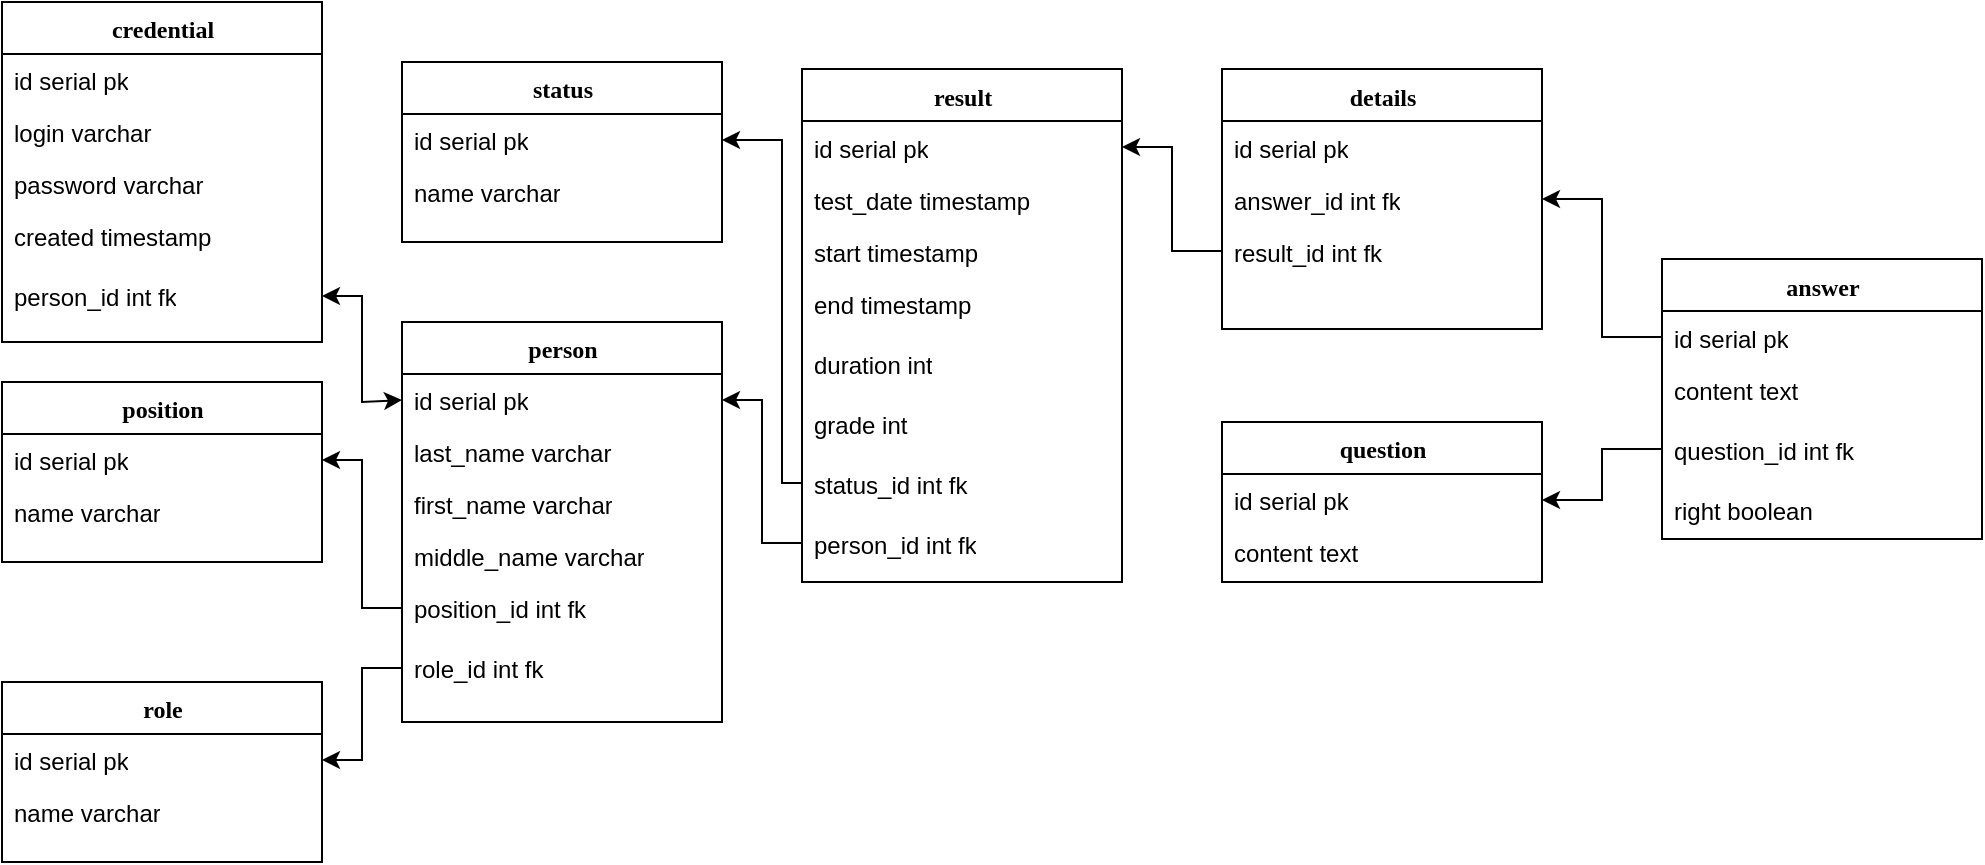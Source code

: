 <mxfile version="20.0.1" type="github">
  <diagram name="Page-1" id="9f46799a-70d6-7492-0946-bef42562c5a5">
    <mxGraphModel dx="1422" dy="762" grid="1" gridSize="10" guides="1" tooltips="1" connect="1" arrows="1" fold="1" page="1" pageScale="1" pageWidth="1100" pageHeight="850" background="none" math="0" shadow="0">
      <root>
        <mxCell id="0" />
        <mxCell id="1" parent="0" />
        <mxCell id="78961159f06e98e8-17" value="person" style="swimlane;html=1;fontStyle=1;align=center;verticalAlign=top;childLayout=stackLayout;horizontal=1;startSize=26;horizontalStack=0;resizeParent=1;resizeLast=0;collapsible=1;marginBottom=0;swimlaneFillColor=#ffffff;rounded=0;shadow=0;comic=0;labelBackgroundColor=none;strokeWidth=1;fillColor=none;fontFamily=Verdana;fontSize=12" parent="1" vertex="1">
          <mxGeometry x="240" y="240" width="160" height="200" as="geometry" />
        </mxCell>
        <mxCell id="78961159f06e98e8-21" value="id serial pk" style="text;html=1;strokeColor=none;fillColor=none;align=left;verticalAlign=top;spacingLeft=4;spacingRight=4;whiteSpace=wrap;overflow=hidden;rotatable=0;points=[[0,0.5],[1,0.5]];portConstraint=eastwest;" parent="78961159f06e98e8-17" vertex="1">
          <mxGeometry y="26" width="160" height="26" as="geometry" />
        </mxCell>
        <mxCell id="78961159f06e98e8-23" value="last_name varchar" style="text;html=1;strokeColor=none;fillColor=none;align=left;verticalAlign=top;spacingLeft=4;spacingRight=4;whiteSpace=wrap;overflow=hidden;rotatable=0;points=[[0,0.5],[1,0.5]];portConstraint=eastwest;" parent="78961159f06e98e8-17" vertex="1">
          <mxGeometry y="52" width="160" height="26" as="geometry" />
        </mxCell>
        <mxCell id="78961159f06e98e8-25" value="first_name varchar" style="text;html=1;strokeColor=none;fillColor=none;align=left;verticalAlign=top;spacingLeft=4;spacingRight=4;whiteSpace=wrap;overflow=hidden;rotatable=0;points=[[0,0.5],[1,0.5]];portConstraint=eastwest;" parent="78961159f06e98e8-17" vertex="1">
          <mxGeometry y="78" width="160" height="26" as="geometry" />
        </mxCell>
        <mxCell id="78961159f06e98e8-26" value="middle_name varchar" style="text;html=1;strokeColor=none;fillColor=none;align=left;verticalAlign=top;spacingLeft=4;spacingRight=4;whiteSpace=wrap;overflow=hidden;rotatable=0;points=[[0,0.5],[1,0.5]];portConstraint=eastwest;" parent="78961159f06e98e8-17" vertex="1">
          <mxGeometry y="104" width="160" height="26" as="geometry" />
        </mxCell>
        <mxCell id="78961159f06e98e8-24" value="position_id int fk" style="text;html=1;strokeColor=none;fillColor=none;align=left;verticalAlign=top;spacingLeft=4;spacingRight=4;whiteSpace=wrap;overflow=hidden;rotatable=0;points=[[0,0.5],[1,0.5]];portConstraint=eastwest;" parent="78961159f06e98e8-17" vertex="1">
          <mxGeometry y="130" width="160" height="26" as="geometry" />
        </mxCell>
        <mxCell id="AHCoagWtVUZfjO0nDSHG-2" value="credential" style="swimlane;html=1;fontStyle=1;align=center;verticalAlign=top;childLayout=stackLayout;horizontal=1;startSize=26;horizontalStack=0;resizeParent=1;resizeLast=0;collapsible=1;marginBottom=0;swimlaneFillColor=#ffffff;rounded=0;shadow=0;comic=0;labelBackgroundColor=none;strokeWidth=1;fillColor=none;fontFamily=Verdana;fontSize=12" vertex="1" parent="1">
          <mxGeometry x="40" y="80" width="160" height="170" as="geometry" />
        </mxCell>
        <mxCell id="AHCoagWtVUZfjO0nDSHG-3" value="id serial pk" style="text;html=1;strokeColor=none;fillColor=none;align=left;verticalAlign=top;spacingLeft=4;spacingRight=4;whiteSpace=wrap;overflow=hidden;rotatable=0;points=[[0,0.5],[1,0.5]];portConstraint=eastwest;" vertex="1" parent="AHCoagWtVUZfjO0nDSHG-2">
          <mxGeometry y="26" width="160" height="26" as="geometry" />
        </mxCell>
        <mxCell id="AHCoagWtVUZfjO0nDSHG-4" value="login varchar" style="text;html=1;strokeColor=none;fillColor=none;align=left;verticalAlign=top;spacingLeft=4;spacingRight=4;whiteSpace=wrap;overflow=hidden;rotatable=0;points=[[0,0.5],[1,0.5]];portConstraint=eastwest;" vertex="1" parent="AHCoagWtVUZfjO0nDSHG-2">
          <mxGeometry y="52" width="160" height="26" as="geometry" />
        </mxCell>
        <mxCell id="AHCoagWtVUZfjO0nDSHG-5" value="password varchar" style="text;html=1;strokeColor=none;fillColor=none;align=left;verticalAlign=top;spacingLeft=4;spacingRight=4;whiteSpace=wrap;overflow=hidden;rotatable=0;points=[[0,0.5],[1,0.5]];portConstraint=eastwest;" vertex="1" parent="AHCoagWtVUZfjO0nDSHG-2">
          <mxGeometry y="78" width="160" height="26" as="geometry" />
        </mxCell>
        <mxCell id="AHCoagWtVUZfjO0nDSHG-6" value="created timestamp" style="text;html=1;strokeColor=none;fillColor=none;align=left;verticalAlign=top;spacingLeft=4;spacingRight=4;whiteSpace=wrap;overflow=hidden;rotatable=0;points=[[0,0.5],[1,0.5]];portConstraint=eastwest;" vertex="1" parent="AHCoagWtVUZfjO0nDSHG-2">
          <mxGeometry y="104" width="160" height="26" as="geometry" />
        </mxCell>
        <mxCell id="AHCoagWtVUZfjO0nDSHG-9" value="" style="endArrow=classic;startArrow=classic;html=1;rounded=0;entryX=0;entryY=0.5;entryDx=0;entryDy=0;exitX=1;exitY=0.5;exitDx=0;exitDy=0;" edge="1" parent="1" source="AHCoagWtVUZfjO0nDSHG-10" target="78961159f06e98e8-21">
          <mxGeometry width="50" height="50" relative="1" as="geometry">
            <mxPoint x="250" y="170" as="sourcePoint" />
            <mxPoint x="460" y="350" as="targetPoint" />
            <Array as="points">
              <mxPoint x="220" y="227" />
              <mxPoint x="220" y="280" />
            </Array>
          </mxGeometry>
        </mxCell>
        <mxCell id="AHCoagWtVUZfjO0nDSHG-10" value="person_id int fk" style="text;html=1;strokeColor=none;fillColor=none;align=left;verticalAlign=top;spacingLeft=4;spacingRight=4;whiteSpace=wrap;overflow=hidden;rotatable=0;points=[[0,0.5],[1,0.5]];portConstraint=eastwest;" vertex="1" parent="1">
          <mxGeometry x="40" y="214" width="160" height="26" as="geometry" />
        </mxCell>
        <mxCell id="AHCoagWtVUZfjO0nDSHG-11" value="position" style="swimlane;html=1;fontStyle=1;align=center;verticalAlign=top;childLayout=stackLayout;horizontal=1;startSize=26;horizontalStack=0;resizeParent=1;resizeLast=0;collapsible=1;marginBottom=0;swimlaneFillColor=#ffffff;rounded=0;shadow=0;comic=0;labelBackgroundColor=none;strokeWidth=1;fillColor=none;fontFamily=Verdana;fontSize=12" vertex="1" parent="1">
          <mxGeometry x="40" y="270" width="160" height="90" as="geometry" />
        </mxCell>
        <mxCell id="AHCoagWtVUZfjO0nDSHG-12" value="id serial pk" style="text;html=1;strokeColor=none;fillColor=none;align=left;verticalAlign=top;spacingLeft=4;spacingRight=4;whiteSpace=wrap;overflow=hidden;rotatable=0;points=[[0,0.5],[1,0.5]];portConstraint=eastwest;" vertex="1" parent="AHCoagWtVUZfjO0nDSHG-11">
          <mxGeometry y="26" width="160" height="26" as="geometry" />
        </mxCell>
        <mxCell id="AHCoagWtVUZfjO0nDSHG-13" value="name varchar" style="text;html=1;strokeColor=none;fillColor=none;align=left;verticalAlign=top;spacingLeft=4;spacingRight=4;whiteSpace=wrap;overflow=hidden;rotatable=0;points=[[0,0.5],[1,0.5]];portConstraint=eastwest;" vertex="1" parent="AHCoagWtVUZfjO0nDSHG-11">
          <mxGeometry y="52" width="160" height="26" as="geometry" />
        </mxCell>
        <mxCell id="AHCoagWtVUZfjO0nDSHG-19" value="result" style="swimlane;html=1;fontStyle=1;align=center;verticalAlign=top;childLayout=stackLayout;horizontal=1;startSize=26;horizontalStack=0;resizeParent=1;resizeLast=0;collapsible=1;marginBottom=0;swimlaneFillColor=#ffffff;rounded=0;shadow=0;comic=0;labelBackgroundColor=none;strokeWidth=1;fillColor=none;fontFamily=Verdana;fontSize=12" vertex="1" parent="1">
          <mxGeometry x="440" y="113.5" width="160" height="256.5" as="geometry" />
        </mxCell>
        <mxCell id="AHCoagWtVUZfjO0nDSHG-20" value="id serial pk" style="text;html=1;strokeColor=none;fillColor=none;align=left;verticalAlign=top;spacingLeft=4;spacingRight=4;whiteSpace=wrap;overflow=hidden;rotatable=0;points=[[0,0.5],[1,0.5]];portConstraint=eastwest;" vertex="1" parent="AHCoagWtVUZfjO0nDSHG-19">
          <mxGeometry y="26" width="160" height="26" as="geometry" />
        </mxCell>
        <mxCell id="AHCoagWtVUZfjO0nDSHG-22" value="test_date timestamp" style="text;html=1;strokeColor=none;fillColor=none;align=left;verticalAlign=top;spacingLeft=4;spacingRight=4;whiteSpace=wrap;overflow=hidden;rotatable=0;points=[[0,0.5],[1,0.5]];portConstraint=eastwest;" vertex="1" parent="AHCoagWtVUZfjO0nDSHG-19">
          <mxGeometry y="52" width="160" height="26" as="geometry" />
        </mxCell>
        <mxCell id="AHCoagWtVUZfjO0nDSHG-23" value="start timestamp" style="text;html=1;strokeColor=none;fillColor=none;align=left;verticalAlign=top;spacingLeft=4;spacingRight=4;whiteSpace=wrap;overflow=hidden;rotatable=0;points=[[0,0.5],[1,0.5]];portConstraint=eastwest;" vertex="1" parent="AHCoagWtVUZfjO0nDSHG-19">
          <mxGeometry y="78" width="160" height="26" as="geometry" />
        </mxCell>
        <mxCell id="AHCoagWtVUZfjO0nDSHG-24" value="end timestamp" style="text;html=1;strokeColor=none;fillColor=none;align=left;verticalAlign=top;spacingLeft=4;spacingRight=4;whiteSpace=wrap;overflow=hidden;rotatable=0;points=[[0,0.5],[1,0.5]];portConstraint=eastwest;" vertex="1" parent="AHCoagWtVUZfjO0nDSHG-19">
          <mxGeometry y="104" width="160" height="26" as="geometry" />
        </mxCell>
        <mxCell id="AHCoagWtVUZfjO0nDSHG-25" value="duration int" style="text;html=1;strokeColor=none;fillColor=none;align=left;verticalAlign=top;spacingLeft=4;spacingRight=4;whiteSpace=wrap;overflow=hidden;rotatable=0;points=[[0,0.5],[1,0.5]];portConstraint=eastwest;" vertex="1" parent="1">
          <mxGeometry x="440" y="247.5" width="160" height="26" as="geometry" />
        </mxCell>
        <mxCell id="AHCoagWtVUZfjO0nDSHG-28" value="grade int" style="text;html=1;strokeColor=none;fillColor=none;align=left;verticalAlign=top;spacingLeft=4;spacingRight=4;whiteSpace=wrap;overflow=hidden;rotatable=0;points=[[0,0.5],[1,0.5]];portConstraint=eastwest;" vertex="1" parent="1">
          <mxGeometry x="440" y="277.5" width="160" height="26" as="geometry" />
        </mxCell>
        <mxCell id="AHCoagWtVUZfjO0nDSHG-67" style="edgeStyle=orthogonalEdgeStyle;rounded=0;orthogonalLoop=1;jettySize=auto;html=1;exitX=0;exitY=0.5;exitDx=0;exitDy=0;entryX=1;entryY=0.5;entryDx=0;entryDy=0;" edge="1" parent="1" source="AHCoagWtVUZfjO0nDSHG-29" target="AHCoagWtVUZfjO0nDSHG-34">
          <mxGeometry relative="1" as="geometry">
            <Array as="points">
              <mxPoint x="430" y="321" />
              <mxPoint x="430" y="149" />
            </Array>
          </mxGeometry>
        </mxCell>
        <mxCell id="AHCoagWtVUZfjO0nDSHG-29" value="status_id int fk" style="text;html=1;strokeColor=none;fillColor=none;align=left;verticalAlign=top;spacingLeft=4;spacingRight=4;whiteSpace=wrap;overflow=hidden;rotatable=0;points=[[0,0.5],[1,0.5]];portConstraint=eastwest;" vertex="1" parent="1">
          <mxGeometry x="440" y="307.5" width="160" height="26" as="geometry" />
        </mxCell>
        <mxCell id="AHCoagWtVUZfjO0nDSHG-66" style="edgeStyle=orthogonalEdgeStyle;rounded=0;orthogonalLoop=1;jettySize=auto;html=1;exitX=0;exitY=0.5;exitDx=0;exitDy=0;entryX=1;entryY=0.5;entryDx=0;entryDy=0;" edge="1" parent="1" source="AHCoagWtVUZfjO0nDSHG-30" target="78961159f06e98e8-21">
          <mxGeometry relative="1" as="geometry">
            <Array as="points">
              <mxPoint x="420" y="351" />
              <mxPoint x="420" y="279" />
            </Array>
          </mxGeometry>
        </mxCell>
        <mxCell id="AHCoagWtVUZfjO0nDSHG-30" value="person_id int fk" style="text;html=1;strokeColor=none;fillColor=none;align=left;verticalAlign=top;spacingLeft=4;spacingRight=4;whiteSpace=wrap;overflow=hidden;rotatable=0;points=[[0,0.5],[1,0.5]];portConstraint=eastwest;" vertex="1" parent="1">
          <mxGeometry x="440" y="337.5" width="160" height="26" as="geometry" />
        </mxCell>
        <mxCell id="AHCoagWtVUZfjO0nDSHG-33" value="status" style="swimlane;html=1;fontStyle=1;align=center;verticalAlign=top;childLayout=stackLayout;horizontal=1;startSize=26;horizontalStack=0;resizeParent=1;resizeLast=0;collapsible=1;marginBottom=0;swimlaneFillColor=#ffffff;rounded=0;shadow=0;comic=0;labelBackgroundColor=none;strokeWidth=1;fillColor=none;fontFamily=Verdana;fontSize=12" vertex="1" parent="1">
          <mxGeometry x="240" y="110" width="160" height="90" as="geometry" />
        </mxCell>
        <mxCell id="AHCoagWtVUZfjO0nDSHG-34" value="id serial pk" style="text;html=1;strokeColor=none;fillColor=none;align=left;verticalAlign=top;spacingLeft=4;spacingRight=4;whiteSpace=wrap;overflow=hidden;rotatable=0;points=[[0,0.5],[1,0.5]];portConstraint=eastwest;" vertex="1" parent="AHCoagWtVUZfjO0nDSHG-33">
          <mxGeometry y="26" width="160" height="26" as="geometry" />
        </mxCell>
        <mxCell id="AHCoagWtVUZfjO0nDSHG-35" value="name varchar" style="text;html=1;strokeColor=none;fillColor=none;align=left;verticalAlign=top;spacingLeft=4;spacingRight=4;whiteSpace=wrap;overflow=hidden;rotatable=0;points=[[0,0.5],[1,0.5]];portConstraint=eastwest;" vertex="1" parent="AHCoagWtVUZfjO0nDSHG-33">
          <mxGeometry y="52" width="160" height="26" as="geometry" />
        </mxCell>
        <mxCell id="AHCoagWtVUZfjO0nDSHG-37" value="details" style="swimlane;html=1;fontStyle=1;align=center;verticalAlign=top;childLayout=stackLayout;horizontal=1;startSize=26;horizontalStack=0;resizeParent=1;resizeLast=0;collapsible=1;marginBottom=0;swimlaneFillColor=#ffffff;rounded=0;shadow=0;comic=0;labelBackgroundColor=none;strokeWidth=1;fillColor=none;fontFamily=Verdana;fontSize=12" vertex="1" parent="1">
          <mxGeometry x="650" y="113.5" width="160" height="130" as="geometry" />
        </mxCell>
        <mxCell id="AHCoagWtVUZfjO0nDSHG-38" value="id serial pk" style="text;html=1;strokeColor=none;fillColor=none;align=left;verticalAlign=top;spacingLeft=4;spacingRight=4;whiteSpace=wrap;overflow=hidden;rotatable=0;points=[[0,0.5],[1,0.5]];portConstraint=eastwest;" vertex="1" parent="AHCoagWtVUZfjO0nDSHG-37">
          <mxGeometry y="26" width="160" height="26" as="geometry" />
        </mxCell>
        <mxCell id="AHCoagWtVUZfjO0nDSHG-40" value="answer_id int fk" style="text;html=1;strokeColor=none;fillColor=none;align=left;verticalAlign=top;spacingLeft=4;spacingRight=4;whiteSpace=wrap;overflow=hidden;rotatable=0;points=[[0,0.5],[1,0.5]];portConstraint=eastwest;" vertex="1" parent="AHCoagWtVUZfjO0nDSHG-37">
          <mxGeometry y="52" width="160" height="26" as="geometry" />
        </mxCell>
        <mxCell id="AHCoagWtVUZfjO0nDSHG-43" value="result_id int fk" style="text;html=1;strokeColor=none;fillColor=none;align=left;verticalAlign=top;spacingLeft=4;spacingRight=4;whiteSpace=wrap;overflow=hidden;rotatable=0;points=[[0,0.5],[1,0.5]];portConstraint=eastwest;" vertex="1" parent="AHCoagWtVUZfjO0nDSHG-37">
          <mxGeometry y="78" width="160" height="26" as="geometry" />
        </mxCell>
        <mxCell id="AHCoagWtVUZfjO0nDSHG-44" value="question" style="swimlane;html=1;fontStyle=1;align=center;verticalAlign=top;childLayout=stackLayout;horizontal=1;startSize=26;horizontalStack=0;resizeParent=1;resizeLast=0;collapsible=1;marginBottom=0;swimlaneFillColor=#ffffff;rounded=0;shadow=0;comic=0;labelBackgroundColor=none;strokeWidth=1;fillColor=none;fontFamily=Verdana;fontSize=12" vertex="1" parent="1">
          <mxGeometry x="650" y="290" width="160" height="80" as="geometry" />
        </mxCell>
        <mxCell id="AHCoagWtVUZfjO0nDSHG-45" value="id serial pk" style="text;html=1;strokeColor=none;fillColor=none;align=left;verticalAlign=top;spacingLeft=4;spacingRight=4;whiteSpace=wrap;overflow=hidden;rotatable=0;points=[[0,0.5],[1,0.5]];portConstraint=eastwest;" vertex="1" parent="AHCoagWtVUZfjO0nDSHG-44">
          <mxGeometry y="26" width="160" height="26" as="geometry" />
        </mxCell>
        <mxCell id="AHCoagWtVUZfjO0nDSHG-46" value="content text" style="text;html=1;strokeColor=none;fillColor=none;align=left;verticalAlign=top;spacingLeft=4;spacingRight=4;whiteSpace=wrap;overflow=hidden;rotatable=0;points=[[0,0.5],[1,0.5]];portConstraint=eastwest;" vertex="1" parent="AHCoagWtVUZfjO0nDSHG-44">
          <mxGeometry y="52" width="160" height="26" as="geometry" />
        </mxCell>
        <mxCell id="AHCoagWtVUZfjO0nDSHG-50" value="answer" style="swimlane;html=1;fontStyle=1;align=center;verticalAlign=top;childLayout=stackLayout;horizontal=1;startSize=26;horizontalStack=0;resizeParent=1;resizeLast=0;collapsible=1;marginBottom=0;swimlaneFillColor=#ffffff;rounded=0;shadow=0;comic=0;labelBackgroundColor=none;strokeWidth=1;fillColor=none;fontFamily=Verdana;fontSize=12" vertex="1" parent="1">
          <mxGeometry x="870" y="208.5" width="160" height="140" as="geometry" />
        </mxCell>
        <mxCell id="AHCoagWtVUZfjO0nDSHG-51" value="id serial pk" style="text;html=1;strokeColor=none;fillColor=none;align=left;verticalAlign=top;spacingLeft=4;spacingRight=4;whiteSpace=wrap;overflow=hidden;rotatable=0;points=[[0,0.5],[1,0.5]];portConstraint=eastwest;" vertex="1" parent="AHCoagWtVUZfjO0nDSHG-50">
          <mxGeometry y="26" width="160" height="26" as="geometry" />
        </mxCell>
        <mxCell id="AHCoagWtVUZfjO0nDSHG-52" value="content text" style="text;html=1;strokeColor=none;fillColor=none;align=left;verticalAlign=top;spacingLeft=4;spacingRight=4;whiteSpace=wrap;overflow=hidden;rotatable=0;points=[[0,0.5],[1,0.5]];portConstraint=eastwest;" vertex="1" parent="AHCoagWtVUZfjO0nDSHG-50">
          <mxGeometry y="52" width="160" height="26" as="geometry" />
        </mxCell>
        <mxCell id="AHCoagWtVUZfjO0nDSHG-71" style="edgeStyle=orthogonalEdgeStyle;rounded=0;orthogonalLoop=1;jettySize=auto;html=1;exitX=0;exitY=0.5;exitDx=0;exitDy=0;entryX=1;entryY=0.5;entryDx=0;entryDy=0;" edge="1" parent="1" source="AHCoagWtVUZfjO0nDSHG-53" target="AHCoagWtVUZfjO0nDSHG-45">
          <mxGeometry relative="1" as="geometry" />
        </mxCell>
        <mxCell id="AHCoagWtVUZfjO0nDSHG-53" value="question_id int fk" style="text;html=1;strokeColor=none;fillColor=none;align=left;verticalAlign=top;spacingLeft=4;spacingRight=4;whiteSpace=wrap;overflow=hidden;rotatable=0;points=[[0,0.5],[1,0.5]];portConstraint=eastwest;" vertex="1" parent="1">
          <mxGeometry x="870" y="290.5" width="160" height="26" as="geometry" />
        </mxCell>
        <mxCell id="AHCoagWtVUZfjO0nDSHG-57" value="right boolean" style="text;html=1;strokeColor=none;fillColor=none;align=left;verticalAlign=top;spacingLeft=4;spacingRight=4;whiteSpace=wrap;overflow=hidden;rotatable=0;points=[[0,0.5],[1,0.5]];portConstraint=eastwest;" vertex="1" parent="1">
          <mxGeometry x="870" y="320.5" width="160" height="26" as="geometry" />
        </mxCell>
        <mxCell id="AHCoagWtVUZfjO0nDSHG-64" style="edgeStyle=orthogonalEdgeStyle;rounded=0;orthogonalLoop=1;jettySize=auto;html=1;exitX=0;exitY=0.5;exitDx=0;exitDy=0;entryX=1;entryY=0.5;entryDx=0;entryDy=0;" edge="1" parent="1" source="AHCoagWtVUZfjO0nDSHG-58" target="AHCoagWtVUZfjO0nDSHG-60">
          <mxGeometry relative="1" as="geometry" />
        </mxCell>
        <mxCell id="AHCoagWtVUZfjO0nDSHG-58" value="role_id int fk" style="text;html=1;strokeColor=none;fillColor=none;align=left;verticalAlign=top;spacingLeft=4;spacingRight=4;whiteSpace=wrap;overflow=hidden;rotatable=0;points=[[0,0.5],[1,0.5]];portConstraint=eastwest;" vertex="1" parent="1">
          <mxGeometry x="240" y="400" width="160" height="26" as="geometry" />
        </mxCell>
        <mxCell id="AHCoagWtVUZfjO0nDSHG-59" value="role" style="swimlane;html=1;fontStyle=1;align=center;verticalAlign=top;childLayout=stackLayout;horizontal=1;startSize=26;horizontalStack=0;resizeParent=1;resizeLast=0;collapsible=1;marginBottom=0;swimlaneFillColor=#ffffff;rounded=0;shadow=0;comic=0;labelBackgroundColor=none;strokeWidth=1;fillColor=none;fontFamily=Verdana;fontSize=12" vertex="1" parent="1">
          <mxGeometry x="40" y="420" width="160" height="90" as="geometry" />
        </mxCell>
        <mxCell id="AHCoagWtVUZfjO0nDSHG-60" value="id serial pk" style="text;html=1;strokeColor=none;fillColor=none;align=left;verticalAlign=top;spacingLeft=4;spacingRight=4;whiteSpace=wrap;overflow=hidden;rotatable=0;points=[[0,0.5],[1,0.5]];portConstraint=eastwest;" vertex="1" parent="AHCoagWtVUZfjO0nDSHG-59">
          <mxGeometry y="26" width="160" height="26" as="geometry" />
        </mxCell>
        <mxCell id="AHCoagWtVUZfjO0nDSHG-61" value="name varchar" style="text;html=1;strokeColor=none;fillColor=none;align=left;verticalAlign=top;spacingLeft=4;spacingRight=4;whiteSpace=wrap;overflow=hidden;rotatable=0;points=[[0,0.5],[1,0.5]];portConstraint=eastwest;" vertex="1" parent="AHCoagWtVUZfjO0nDSHG-59">
          <mxGeometry y="52" width="160" height="26" as="geometry" />
        </mxCell>
        <mxCell id="AHCoagWtVUZfjO0nDSHG-65" style="edgeStyle=orthogonalEdgeStyle;rounded=0;orthogonalLoop=1;jettySize=auto;html=1;exitX=0;exitY=0.5;exitDx=0;exitDy=0;entryX=1;entryY=0.5;entryDx=0;entryDy=0;" edge="1" parent="1" source="78961159f06e98e8-24" target="AHCoagWtVUZfjO0nDSHG-12">
          <mxGeometry relative="1" as="geometry" />
        </mxCell>
        <mxCell id="AHCoagWtVUZfjO0nDSHG-69" style="edgeStyle=orthogonalEdgeStyle;rounded=0;orthogonalLoop=1;jettySize=auto;html=1;exitX=0;exitY=0.5;exitDx=0;exitDy=0;entryX=1;entryY=0.5;entryDx=0;entryDy=0;" edge="1" parent="1" source="AHCoagWtVUZfjO0nDSHG-51" target="AHCoagWtVUZfjO0nDSHG-40">
          <mxGeometry relative="1" as="geometry" />
        </mxCell>
        <mxCell id="AHCoagWtVUZfjO0nDSHG-72" style="edgeStyle=orthogonalEdgeStyle;rounded=0;orthogonalLoop=1;jettySize=auto;html=1;exitX=0;exitY=0.5;exitDx=0;exitDy=0;entryX=1;entryY=0.5;entryDx=0;entryDy=0;" edge="1" parent="1" source="AHCoagWtVUZfjO0nDSHG-43" target="AHCoagWtVUZfjO0nDSHG-20">
          <mxGeometry relative="1" as="geometry" />
        </mxCell>
      </root>
    </mxGraphModel>
  </diagram>
</mxfile>
